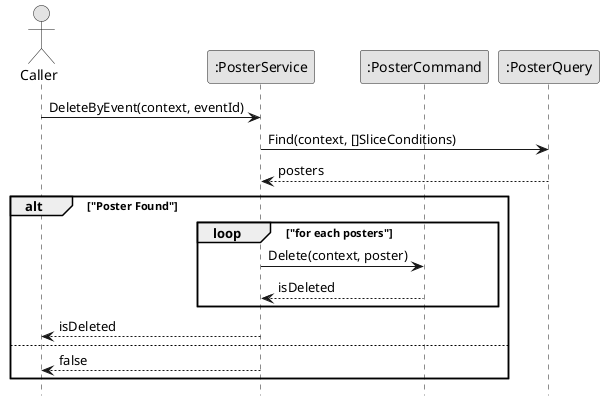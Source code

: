 @startuml DeletePoster

skinparam Monochrome true
skinparam Shadowing false
hide footbox

actor Caller
participant ":PosterService" as PosterService
participant ":PosterCommand" as PosterCommand
participant ":PosterQuery" as PosterQuery

Caller->PosterService: DeleteByEvent(context, eventId)
PosterService->PosterQuery: Find(context, []SliceConditions)
PosterQuery-->PosterService: posters

alt "Poster Found"
    loop "for each posters"
        PosterService->PosterCommand: Delete(context, poster)
        PosterCommand-->PosterService: isDeleted
    end
    PosterService-->Caller: isDeleted
else
    PosterService-->Caller: false
end

@enduml